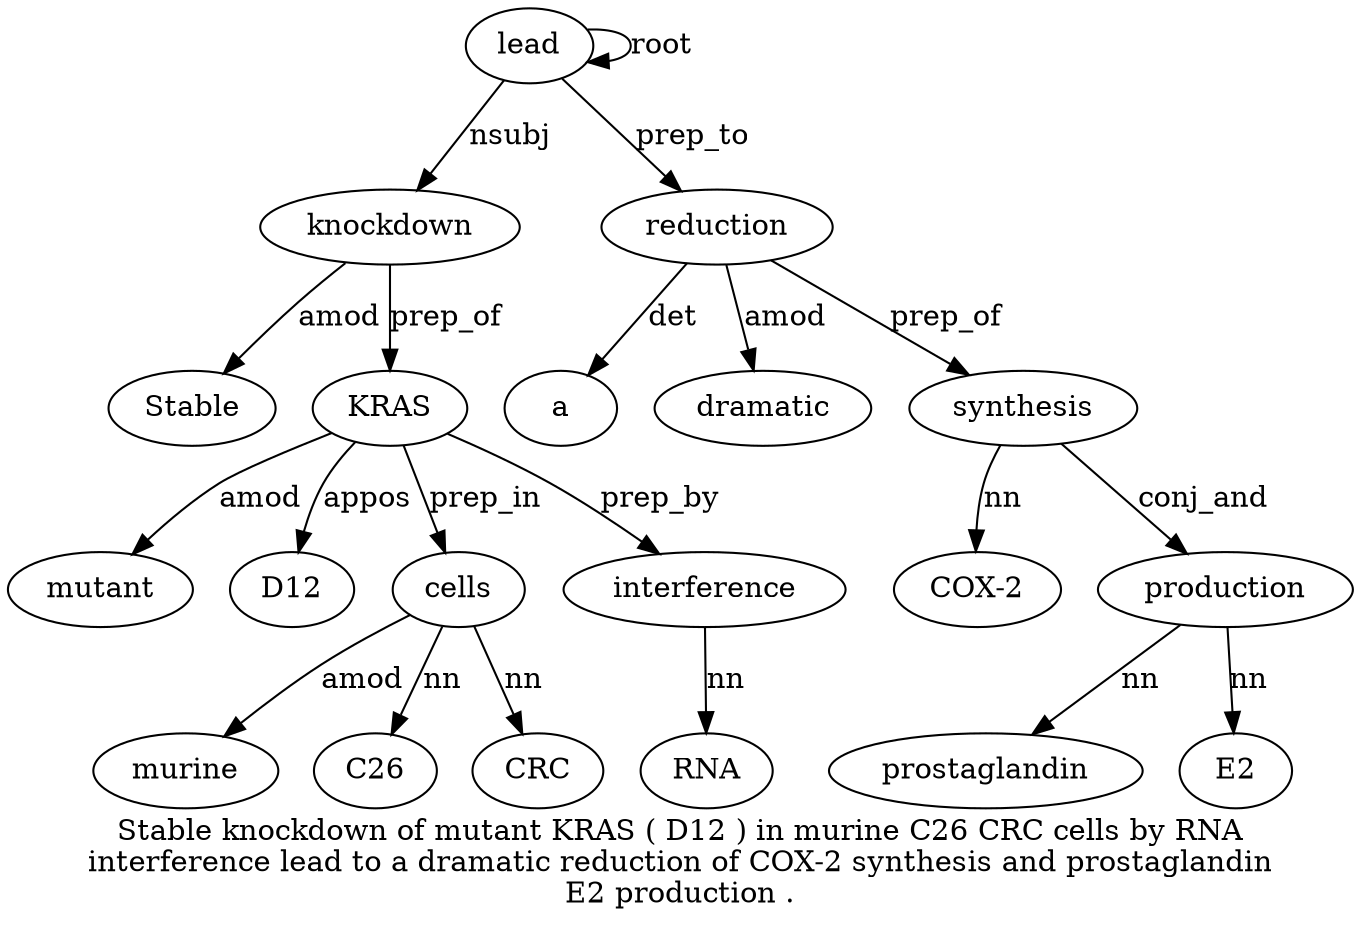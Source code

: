 digraph "Stable knockdown of mutant KRAS ( D12 ) in murine C26 CRC cells by RNA interference lead to a dramatic reduction of COX-2 synthesis and prostaglandin E2 production ." {
label="Stable knockdown of mutant KRAS ( D12 ) in murine C26 CRC cells by RNA
interference lead to a dramatic reduction of COX-2 synthesis and prostaglandin
E2 production .";
knockdown2 [style=filled, fillcolor=white, label=knockdown];
Stable1 [style=filled, fillcolor=white, label=Stable];
knockdown2 -> Stable1  [label=amod];
lead17 [style=filled, fillcolor=white, label=lead];
lead17 -> knockdown2  [label=nsubj];
KRAS5 [style=filled, fillcolor=white, label=KRAS];
mutant4 [style=filled, fillcolor=white, label=mutant];
KRAS5 -> mutant4  [label=amod];
knockdown2 -> KRAS5  [label=prep_of];
D127 [style=filled, fillcolor=white, label=D12];
KRAS5 -> D127  [label=appos];
cells13 [style=filled, fillcolor=white, label=cells];
murine10 [style=filled, fillcolor=white, label=murine];
cells13 -> murine10  [label=amod];
C2611 [style=filled, fillcolor=white, label=C26];
cells13 -> C2611  [label=nn];
CRC12 [style=filled, fillcolor=white, label=CRC];
cells13 -> CRC12  [label=nn];
KRAS5 -> cells13  [label=prep_in];
interference16 [style=filled, fillcolor=white, label=interference];
RNA15 [style=filled, fillcolor=white, label=RNA];
interference16 -> RNA15  [label=nn];
KRAS5 -> interference16  [label=prep_by];
lead17 -> lead17  [label=root];
reduction21 [style=filled, fillcolor=white, label=reduction];
a19 [style=filled, fillcolor=white, label=a];
reduction21 -> a19  [label=det];
dramatic20 [style=filled, fillcolor=white, label=dramatic];
reduction21 -> dramatic20  [label=amod];
lead17 -> reduction21  [label=prep_to];
synthesis24 [style=filled, fillcolor=white, label=synthesis];
"COX-23" [style=filled, fillcolor=white, label="COX-2"];
synthesis24 -> "COX-23"  [label=nn];
reduction21 -> synthesis24  [label=prep_of];
production28 [style=filled, fillcolor=white, label=production];
prostaglandin26 [style=filled, fillcolor=white, label=prostaglandin];
production28 -> prostaglandin26  [label=nn];
E227 [style=filled, fillcolor=white, label=E2];
production28 -> E227  [label=nn];
synthesis24 -> production28  [label=conj_and];
}
